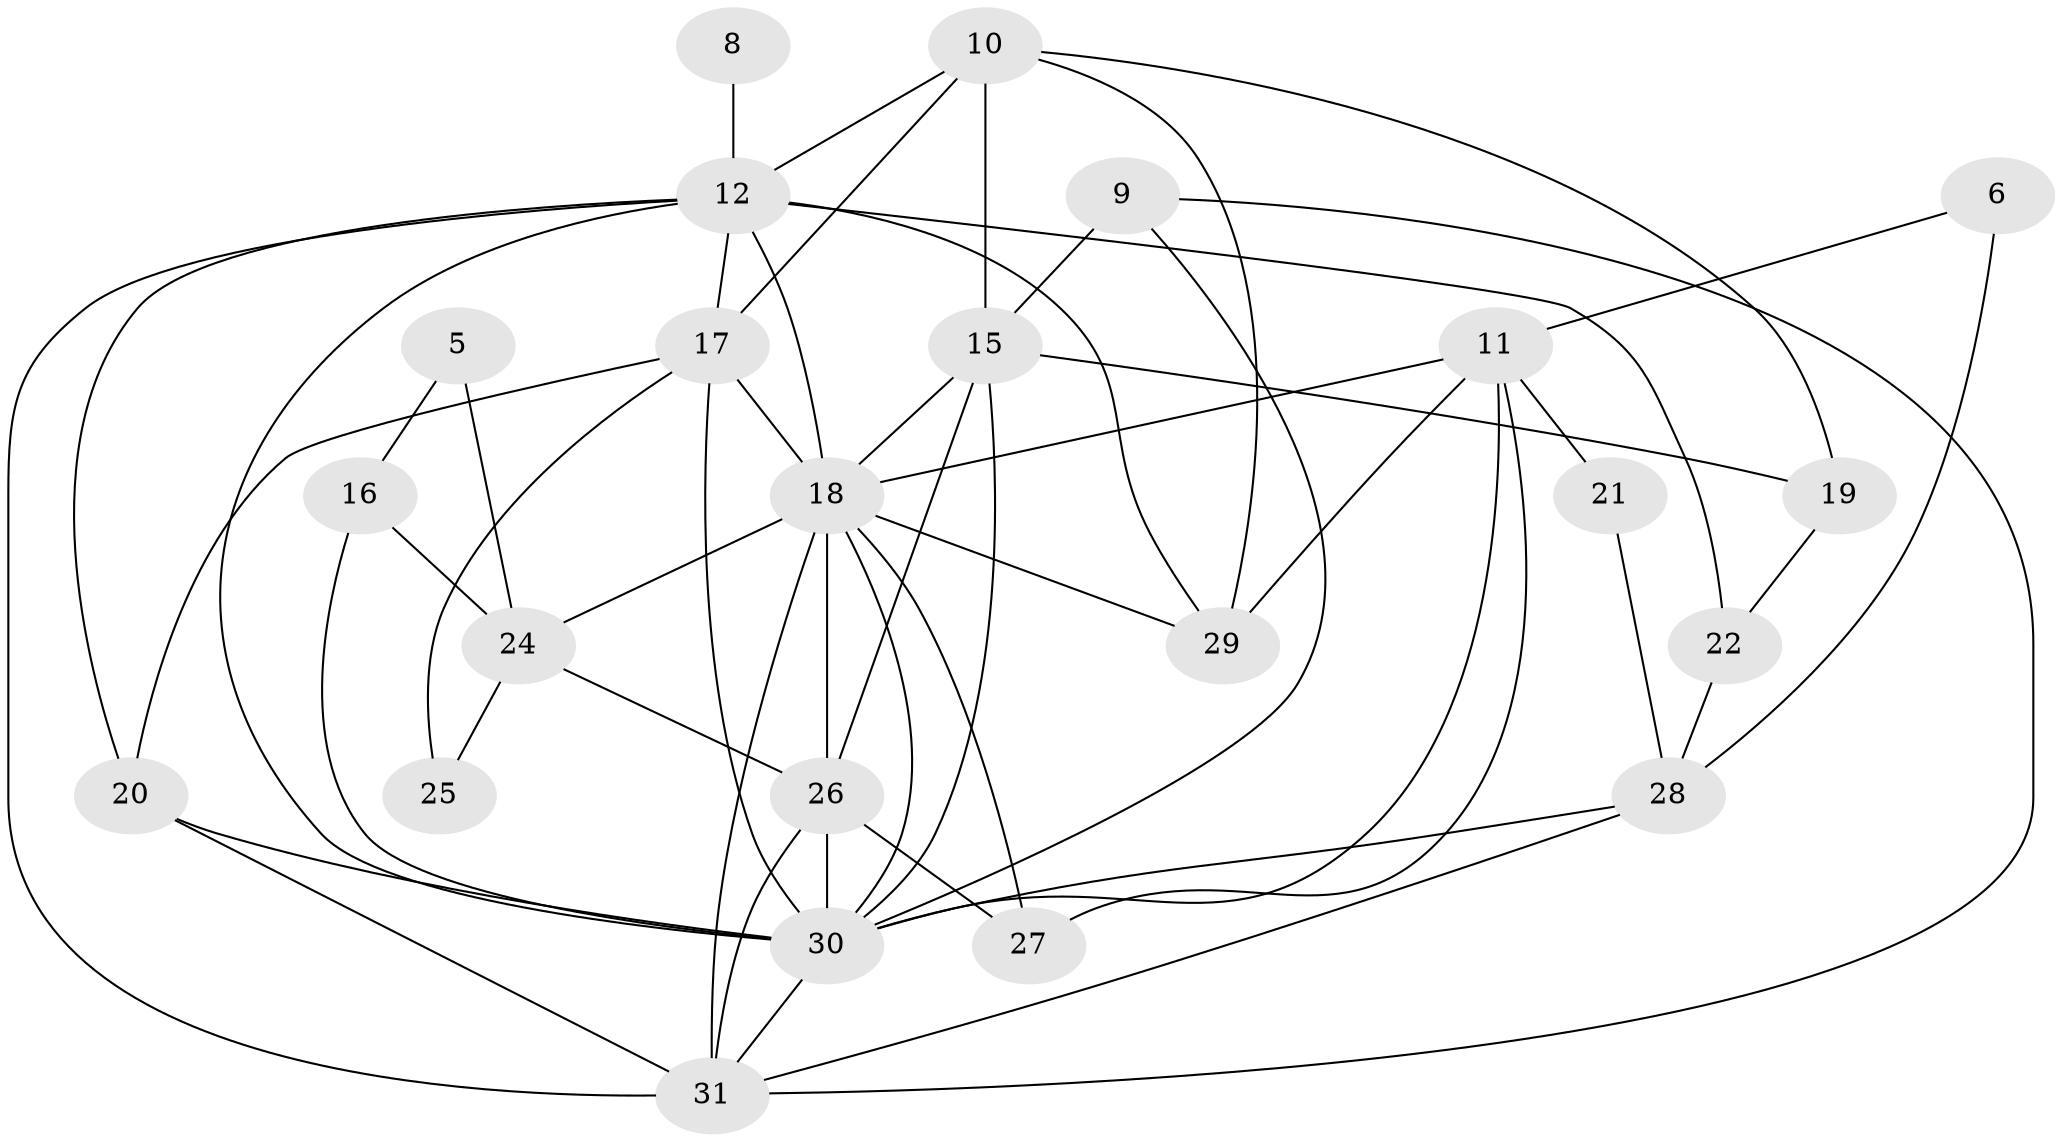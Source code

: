 // original degree distribution, {2: 0.18811881188118812, 3: 0.24752475247524752, 4: 0.2079207920792079, 1: 0.12871287128712872, 0: 0.07920792079207921, 5: 0.0891089108910891, 6: 0.019801980198019802, 7: 0.0297029702970297, 8: 0.009900990099009901}
// Generated by graph-tools (version 1.1) at 2025/35/03/04/25 23:35:58]
// undirected, 23 vertices, 54 edges
graph export_dot {
  node [color=gray90,style=filled];
  5;
  6;
  8;
  9;
  10;
  11;
  12;
  15;
  16;
  17;
  18;
  19;
  20;
  21;
  22;
  24;
  25;
  26;
  27;
  28;
  29;
  30;
  31;
  5 -- 16 [weight=1.0];
  5 -- 24 [weight=1.0];
  6 -- 11 [weight=1.0];
  6 -- 28 [weight=1.0];
  8 -- 12 [weight=1.0];
  9 -- 15 [weight=2.0];
  9 -- 30 [weight=1.0];
  9 -- 31 [weight=1.0];
  10 -- 12 [weight=1.0];
  10 -- 15 [weight=1.0];
  10 -- 17 [weight=1.0];
  10 -- 19 [weight=1.0];
  10 -- 29 [weight=1.0];
  11 -- 18 [weight=1.0];
  11 -- 21 [weight=2.0];
  11 -- 27 [weight=2.0];
  11 -- 29 [weight=1.0];
  11 -- 30 [weight=1.0];
  12 -- 17 [weight=1.0];
  12 -- 18 [weight=1.0];
  12 -- 20 [weight=1.0];
  12 -- 22 [weight=2.0];
  12 -- 29 [weight=1.0];
  12 -- 30 [weight=1.0];
  12 -- 31 [weight=2.0];
  15 -- 18 [weight=1.0];
  15 -- 19 [weight=1.0];
  15 -- 26 [weight=2.0];
  15 -- 30 [weight=1.0];
  16 -- 24 [weight=1.0];
  16 -- 30 [weight=1.0];
  17 -- 18 [weight=2.0];
  17 -- 20 [weight=1.0];
  17 -- 25 [weight=3.0];
  17 -- 30 [weight=2.0];
  18 -- 24 [weight=2.0];
  18 -- 26 [weight=3.0];
  18 -- 27 [weight=2.0];
  18 -- 29 [weight=1.0];
  18 -- 30 [weight=1.0];
  18 -- 31 [weight=1.0];
  19 -- 22 [weight=1.0];
  20 -- 30 [weight=3.0];
  20 -- 31 [weight=1.0];
  21 -- 28 [weight=1.0];
  22 -- 28 [weight=2.0];
  24 -- 25 [weight=1.0];
  24 -- 26 [weight=2.0];
  26 -- 27 [weight=1.0];
  26 -- 30 [weight=1.0];
  26 -- 31 [weight=2.0];
  28 -- 30 [weight=1.0];
  28 -- 31 [weight=1.0];
  30 -- 31 [weight=1.0];
}
